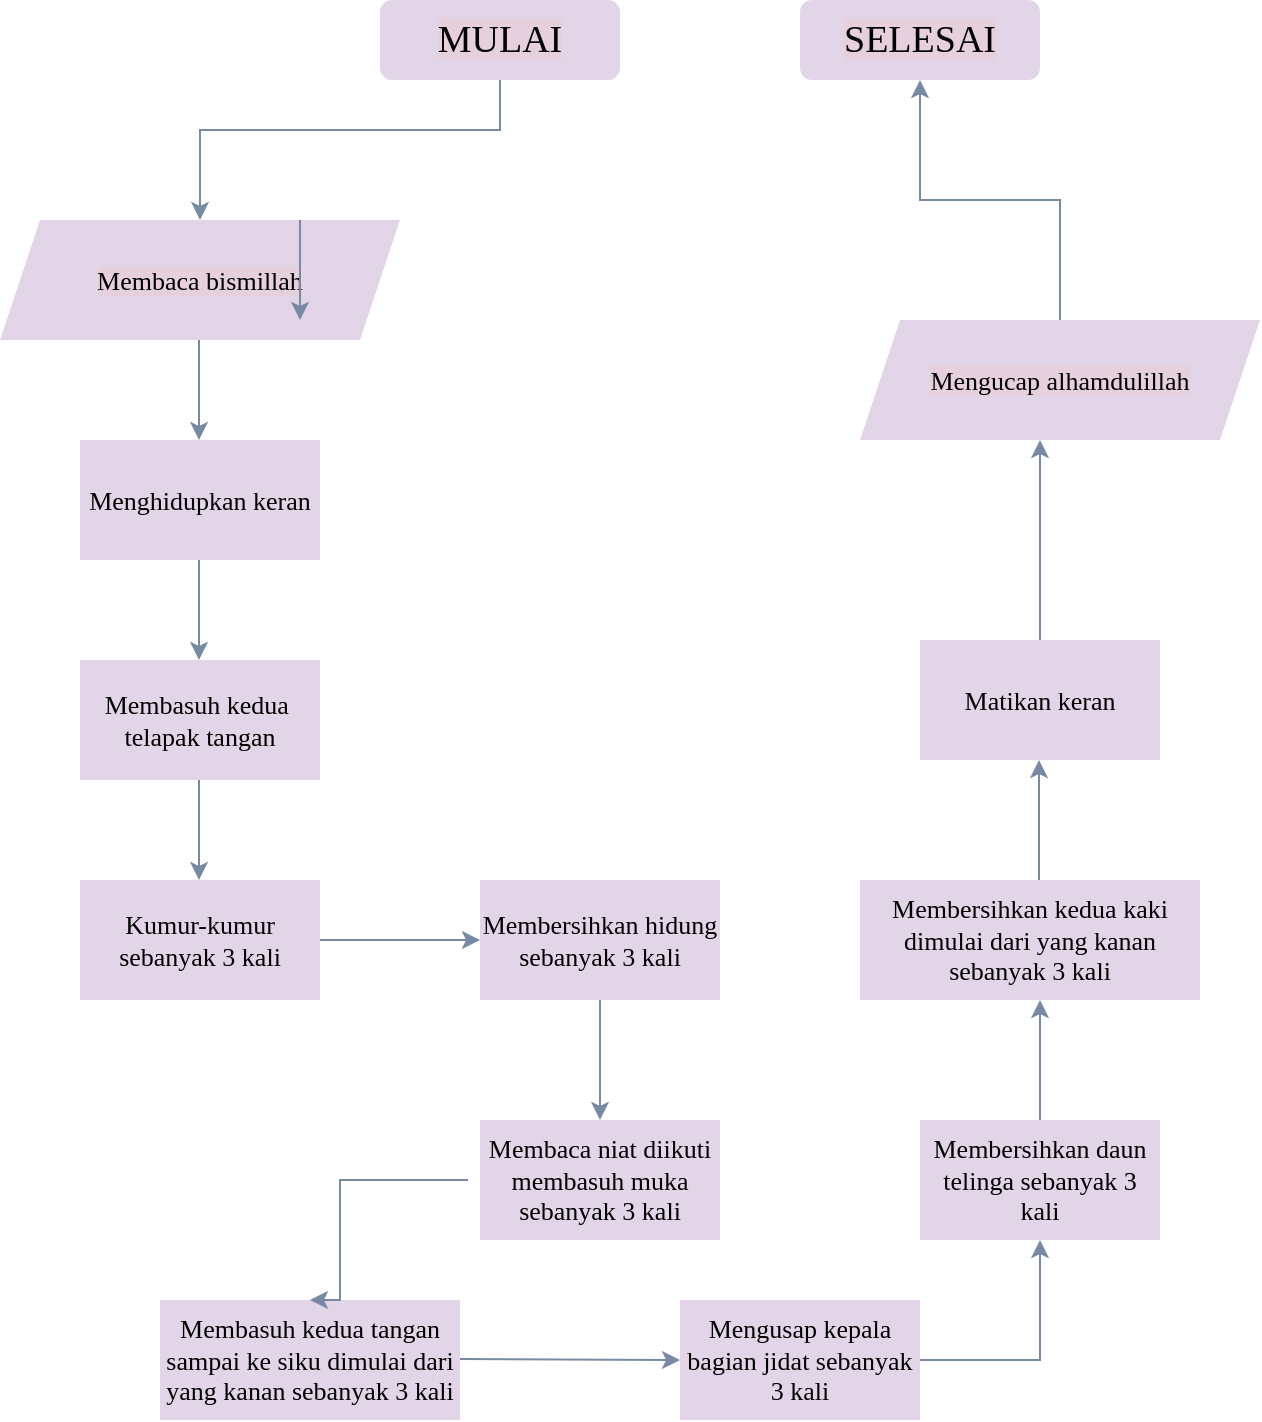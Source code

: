<mxfile version="13.6.5" type="github">
  <diagram id="C5RBs43oDa-KdzZeNtuy" name="Page-1">
    <mxGraphModel dx="1149" dy="661" grid="1" gridSize="10" guides="1" tooltips="1" connect="1" arrows="1" fold="1" page="1" pageScale="1" pageWidth="827" pageHeight="1169" math="0" shadow="0">
      <root>
        <mxCell id="WIyWlLk6GJQsqaUBKTNV-0" />
        <mxCell id="WIyWlLk6GJQsqaUBKTNV-1" parent="WIyWlLk6GJQsqaUBKTNV-0" />
        <mxCell id="WIyWlLk6GJQsqaUBKTNV-3" value="&lt;font face=&quot;Comic Sans MS&quot; style=&quot;font-size: 19px ; background-color: rgb(230 , 208 , 222)&quot;&gt;MULAI&lt;/font&gt;" style="rounded=1;whiteSpace=wrap;html=1;fontSize=12;glass=0;strokeWidth=1;shadow=0;fillColor=#e1d5e7;strokeColor=none;" parent="WIyWlLk6GJQsqaUBKTNV-1" vertex="1">
          <mxGeometry x="310" y="60" width="120" height="40" as="geometry" />
        </mxCell>
        <mxCell id="wIao_gP6j7fF57WBtlCq-1" value="&lt;font face=&quot;Comic Sans MS&quot; style=&quot;background-color: rgb(230 , 208 , 222) ; font-size: 13px&quot;&gt;Membaca bismillah&lt;/font&gt;" style="shape=parallelogram;perimeter=parallelogramPerimeter;whiteSpace=wrap;html=1;fixedSize=1;fillColor=#e1d5e7;strokeColor=none;" vertex="1" parent="WIyWlLk6GJQsqaUBKTNV-1">
          <mxGeometry x="120" y="170" width="200" height="60" as="geometry" />
        </mxCell>
        <mxCell id="wIao_gP6j7fF57WBtlCq-7" style="edgeStyle=orthogonalEdgeStyle;rounded=0;orthogonalLoop=1;jettySize=auto;html=1;strokeColor=#788AA3;fillColor=#B2C9AB;fontColor=#46495D;exitX=0.5;exitY=1;exitDx=0;exitDy=0;" edge="1" parent="WIyWlLk6GJQsqaUBKTNV-1" source="WIyWlLk6GJQsqaUBKTNV-3">
          <mxGeometry relative="1" as="geometry">
            <mxPoint x="220" y="170" as="targetPoint" />
            <mxPoint x="220" y="150" as="sourcePoint" />
            <Array as="points">
              <mxPoint x="220" y="125" />
            </Array>
          </mxGeometry>
        </mxCell>
        <mxCell id="wIao_gP6j7fF57WBtlCq-44" style="edgeStyle=orthogonalEdgeStyle;rounded=0;orthogonalLoop=1;jettySize=auto;html=1;entryX=0.45;entryY=1;entryDx=0;entryDy=0;entryPerimeter=0;strokeColor=#788AA3;fillColor=#B2C9AB;fontColor=#46495D;" edge="1" parent="WIyWlLk6GJQsqaUBKTNV-1" source="wIao_gP6j7fF57WBtlCq-8" target="wIao_gP6j7fF57WBtlCq-41">
          <mxGeometry relative="1" as="geometry" />
        </mxCell>
        <mxCell id="wIao_gP6j7fF57WBtlCq-8" value="&lt;font face=&quot;Comic Sans MS&quot; style=&quot;font-size: 13px&quot;&gt;Matikan keran&lt;/font&gt;" style="rounded=0;whiteSpace=wrap;html=1;fillColor=#e1d5e7;strokeColor=none;" vertex="1" parent="WIyWlLk6GJQsqaUBKTNV-1">
          <mxGeometry x="580" y="380" width="120" height="60" as="geometry" />
        </mxCell>
        <mxCell id="wIao_gP6j7fF57WBtlCq-9" value="&lt;font face=&quot;Comic Sans MS&quot; style=&quot;font-size: 13px&quot;&gt;Membersihkan kedua kaki dimulai dari yang kanan sebanyak 3 kali&lt;/font&gt;" style="rounded=0;whiteSpace=wrap;html=1;fillColor=#e1d5e7;strokeColor=none;" vertex="1" parent="WIyWlLk6GJQsqaUBKTNV-1">
          <mxGeometry x="550" y="500" width="170" height="60" as="geometry" />
        </mxCell>
        <mxCell id="wIao_gP6j7fF57WBtlCq-10" value="&lt;font face=&quot;Comic Sans MS&quot; style=&quot;font-size: 13px&quot;&gt;Membersihkan daun telinga sebanyak 3 kali&lt;/font&gt;" style="rounded=0;whiteSpace=wrap;html=1;fillColor=#e1d5e7;strokeColor=none;" vertex="1" parent="WIyWlLk6GJQsqaUBKTNV-1">
          <mxGeometry x="580" y="620" width="120" height="60" as="geometry" />
        </mxCell>
        <mxCell id="wIao_gP6j7fF57WBtlCq-11" value="&lt;font face=&quot;Comic Sans MS&quot; style=&quot;font-size: 13px&quot;&gt;Mengusap kepala bagian jidat sebanyak 3 kali&lt;/font&gt;" style="rounded=0;whiteSpace=wrap;html=1;fillColor=#e1d5e7;strokeColor=none;" vertex="1" parent="WIyWlLk6GJQsqaUBKTNV-1">
          <mxGeometry x="460" y="710" width="120" height="60" as="geometry" />
        </mxCell>
        <mxCell id="wIao_gP6j7fF57WBtlCq-12" value="&lt;font style=&quot;font-size: 13px&quot; face=&quot;Comic Sans MS&quot;&gt;Membasuh kedua tangan sampai ke siku dimulai dari yang kanan sebanyak 3 kali&lt;/font&gt;" style="rounded=0;whiteSpace=wrap;html=1;fillColor=#e1d5e7;strokeColor=none;" vertex="1" parent="WIyWlLk6GJQsqaUBKTNV-1">
          <mxGeometry x="200" y="710" width="150" height="60" as="geometry" />
        </mxCell>
        <mxCell id="wIao_gP6j7fF57WBtlCq-13" value="&lt;font face=&quot;Comic Sans MS&quot; style=&quot;font-size: 13px&quot;&gt;Membaca niat diikuti membasuh muka sebanyak 3 kali&lt;/font&gt;" style="rounded=0;whiteSpace=wrap;html=1;fillColor=#e1d5e7;strokeColor=none;" vertex="1" parent="WIyWlLk6GJQsqaUBKTNV-1">
          <mxGeometry x="360" y="620" width="120" height="60" as="geometry" />
        </mxCell>
        <mxCell id="wIao_gP6j7fF57WBtlCq-37" style="edgeStyle=orthogonalEdgeStyle;rounded=0;orthogonalLoop=1;jettySize=auto;html=1;entryX=0.5;entryY=0;entryDx=0;entryDy=0;strokeColor=#788AA3;fillColor=#B2C9AB;fontColor=#46495D;" edge="1" parent="WIyWlLk6GJQsqaUBKTNV-1" source="wIao_gP6j7fF57WBtlCq-14" target="wIao_gP6j7fF57WBtlCq-13">
          <mxGeometry relative="1" as="geometry" />
        </mxCell>
        <mxCell id="wIao_gP6j7fF57WBtlCq-14" value="&lt;font style=&quot;font-size: 13px&quot; face=&quot;Comic Sans MS&quot;&gt;Membersihkan hidung sebanyak 3 kali&lt;/font&gt;" style="rounded=0;whiteSpace=wrap;html=1;fillColor=#e1d5e7;strokeColor=none;" vertex="1" parent="WIyWlLk6GJQsqaUBKTNV-1">
          <mxGeometry x="360" y="500" width="120" height="60" as="geometry" />
        </mxCell>
        <mxCell id="wIao_gP6j7fF57WBtlCq-36" style="edgeStyle=orthogonalEdgeStyle;rounded=0;orthogonalLoop=1;jettySize=auto;html=1;entryX=0;entryY=0.5;entryDx=0;entryDy=0;strokeColor=#788AA3;fillColor=#B2C9AB;fontColor=#46495D;" edge="1" parent="WIyWlLk6GJQsqaUBKTNV-1" source="wIao_gP6j7fF57WBtlCq-15" target="wIao_gP6j7fF57WBtlCq-14">
          <mxGeometry relative="1" as="geometry" />
        </mxCell>
        <mxCell id="wIao_gP6j7fF57WBtlCq-15" value="&lt;font face=&quot;Comic Sans MS&quot; style=&quot;font-size: 13px&quot;&gt;Kumur-kumur sebanyak 3 kali&lt;/font&gt;" style="rounded=0;whiteSpace=wrap;html=1;fillColor=#e1d5e7;strokeColor=none;" vertex="1" parent="WIyWlLk6GJQsqaUBKTNV-1">
          <mxGeometry x="160" y="500" width="120" height="60" as="geometry" />
        </mxCell>
        <mxCell id="wIao_gP6j7fF57WBtlCq-16" value="&lt;font face=&quot;Comic Sans MS&quot; style=&quot;font-size: 13px&quot;&gt;Membasuh kedua&amp;nbsp;&lt;br&gt;telapak tangan&lt;/font&gt;" style="rounded=0;whiteSpace=wrap;html=1;fillColor=#e1d5e7;strokeColor=none;" vertex="1" parent="WIyWlLk6GJQsqaUBKTNV-1">
          <mxGeometry x="160" y="390" width="120" height="60" as="geometry" />
        </mxCell>
        <mxCell id="wIao_gP6j7fF57WBtlCq-17" value="&lt;font face=&quot;Comic Sans MS&quot; style=&quot;font-size: 13px&quot;&gt;Menghidupkan keran&lt;/font&gt;" style="rounded=0;whiteSpace=wrap;html=1;fillColor=#e1d5e7;strokeColor=none;" vertex="1" parent="WIyWlLk6GJQsqaUBKTNV-1">
          <mxGeometry x="160" y="280" width="120" height="60" as="geometry" />
        </mxCell>
        <mxCell id="wIao_gP6j7fF57WBtlCq-21" style="edgeStyle=orthogonalEdgeStyle;rounded=0;orthogonalLoop=1;jettySize=auto;html=1;strokeColor=#788AA3;fillColor=#B2C9AB;fontColor=#46495D;exitX=0.5;exitY=1;exitDx=0;exitDy=0;" edge="1" parent="WIyWlLk6GJQsqaUBKTNV-1">
          <mxGeometry relative="1" as="geometry">
            <mxPoint x="219.5" y="390" as="targetPoint" />
            <mxPoint x="219.5" y="340" as="sourcePoint" />
            <Array as="points">
              <mxPoint x="220" y="360" />
              <mxPoint x="220" y="360" />
            </Array>
          </mxGeometry>
        </mxCell>
        <mxCell id="wIao_gP6j7fF57WBtlCq-22" style="edgeStyle=orthogonalEdgeStyle;rounded=0;orthogonalLoop=1;jettySize=auto;html=1;strokeColor=#788AA3;fillColor=#B2C9AB;fontColor=#46495D;entryX=0;entryY=0.5;entryDx=0;entryDy=0;" edge="1" parent="WIyWlLk6GJQsqaUBKTNV-1" target="wIao_gP6j7fF57WBtlCq-11">
          <mxGeometry relative="1" as="geometry">
            <mxPoint x="440" y="739.5" as="targetPoint" />
            <mxPoint x="350" y="739.5" as="sourcePoint" />
            <Array as="points" />
          </mxGeometry>
        </mxCell>
        <mxCell id="wIao_gP6j7fF57WBtlCq-24" style="edgeStyle=orthogonalEdgeStyle;rounded=0;orthogonalLoop=1;jettySize=auto;html=1;strokeColor=#788AA3;fillColor=#B2C9AB;fontColor=#46495D;entryX=0.5;entryY=0;entryDx=0;entryDy=0;" edge="1" parent="WIyWlLk6GJQsqaUBKTNV-1" target="wIao_gP6j7fF57WBtlCq-12">
          <mxGeometry relative="1" as="geometry">
            <mxPoint x="284" y="700" as="targetPoint" />
            <mxPoint x="354" y="650" as="sourcePoint" />
            <Array as="points">
              <mxPoint x="290" y="650" />
            </Array>
          </mxGeometry>
        </mxCell>
        <mxCell id="wIao_gP6j7fF57WBtlCq-25" style="edgeStyle=orthogonalEdgeStyle;rounded=0;orthogonalLoop=1;jettySize=auto;html=1;strokeColor=#788AA3;fillColor=#B2C9AB;fontColor=#46495D;exitX=0.5;exitY=1;exitDx=0;exitDy=0;" edge="1" parent="WIyWlLk6GJQsqaUBKTNV-1">
          <mxGeometry relative="1" as="geometry">
            <mxPoint x="270" y="220" as="targetPoint" />
            <mxPoint x="270" y="170" as="sourcePoint" />
            <Array as="points">
              <mxPoint x="270" y="175" />
            </Array>
          </mxGeometry>
        </mxCell>
        <mxCell id="wIao_gP6j7fF57WBtlCq-27" style="edgeStyle=orthogonalEdgeStyle;rounded=0;orthogonalLoop=1;jettySize=auto;html=1;strokeColor=#788AA3;fillColor=#B2C9AB;fontColor=#46495D;exitX=0.5;exitY=1;exitDx=0;exitDy=0;" edge="1" parent="WIyWlLk6GJQsqaUBKTNV-1">
          <mxGeometry relative="1" as="geometry">
            <mxPoint x="219.5" y="280" as="targetPoint" />
            <mxPoint x="219.5" y="230" as="sourcePoint" />
            <Array as="points">
              <mxPoint x="219.5" y="235" />
            </Array>
          </mxGeometry>
        </mxCell>
        <mxCell id="wIao_gP6j7fF57WBtlCq-28" style="edgeStyle=orthogonalEdgeStyle;rounded=0;orthogonalLoop=1;jettySize=auto;html=1;strokeColor=#788AA3;fillColor=#B2C9AB;fontColor=#46495D;exitX=0.5;exitY=1;exitDx=0;exitDy=0;" edge="1" parent="WIyWlLk6GJQsqaUBKTNV-1">
          <mxGeometry relative="1" as="geometry">
            <mxPoint x="219.5" y="500" as="targetPoint" />
            <mxPoint x="219.5" y="450" as="sourcePoint" />
            <Array as="points">
              <mxPoint x="219.5" y="480" />
              <mxPoint x="219.5" y="480" />
            </Array>
          </mxGeometry>
        </mxCell>
        <mxCell id="wIao_gP6j7fF57WBtlCq-30" style="edgeStyle=orthogonalEdgeStyle;rounded=0;orthogonalLoop=1;jettySize=auto;html=1;strokeColor=#788AA3;fillColor=#B2C9AB;fontColor=#46495D;" edge="1" parent="WIyWlLk6GJQsqaUBKTNV-1">
          <mxGeometry relative="1" as="geometry">
            <mxPoint x="640" y="680" as="targetPoint" />
            <mxPoint x="580" y="740" as="sourcePoint" />
            <Array as="points">
              <mxPoint x="580" y="740" />
              <mxPoint x="640" y="740" />
            </Array>
          </mxGeometry>
        </mxCell>
        <mxCell id="wIao_gP6j7fF57WBtlCq-33" style="edgeStyle=orthogonalEdgeStyle;rounded=0;orthogonalLoop=1;jettySize=auto;html=1;strokeColor=#788AA3;fillColor=#B2C9AB;fontColor=#46495D;exitX=0.5;exitY=0;exitDx=0;exitDy=0;" edge="1" parent="WIyWlLk6GJQsqaUBKTNV-1" source="wIao_gP6j7fF57WBtlCq-10">
          <mxGeometry relative="1" as="geometry">
            <mxPoint x="640" y="560" as="targetPoint" />
            <mxPoint x="639.5" y="550" as="sourcePoint" />
            <Array as="points" />
          </mxGeometry>
        </mxCell>
        <mxCell id="wIao_gP6j7fF57WBtlCq-40" style="edgeStyle=orthogonalEdgeStyle;rounded=0;orthogonalLoop=1;jettySize=auto;html=1;strokeColor=#788AA3;fillColor=#B2C9AB;fontColor=#46495D;exitX=0.5;exitY=0;exitDx=0;exitDy=0;" edge="1" parent="WIyWlLk6GJQsqaUBKTNV-1">
          <mxGeometry relative="1" as="geometry">
            <mxPoint x="639.5" y="440" as="targetPoint" />
            <mxPoint x="639.5" y="500" as="sourcePoint" />
            <Array as="points" />
          </mxGeometry>
        </mxCell>
        <mxCell id="wIao_gP6j7fF57WBtlCq-45" style="edgeStyle=orthogonalEdgeStyle;rounded=0;orthogonalLoop=1;jettySize=auto;html=1;strokeColor=#788AA3;fillColor=#B2C9AB;fontColor=#46495D;" edge="1" parent="WIyWlLk6GJQsqaUBKTNV-1" source="wIao_gP6j7fF57WBtlCq-41" target="wIao_gP6j7fF57WBtlCq-42">
          <mxGeometry relative="1" as="geometry">
            <mxPoint x="590" y="110" as="targetPoint" />
          </mxGeometry>
        </mxCell>
        <mxCell id="wIao_gP6j7fF57WBtlCq-41" value="&lt;font face=&quot;Comic Sans MS&quot; size=&quot;1&quot;&gt;&lt;span style=&quot;background-color: rgb(230 , 208 , 222) ; font-size: 13px&quot;&gt;Mengucap alhamdulillah&lt;/span&gt;&lt;/font&gt;" style="shape=parallelogram;perimeter=parallelogramPerimeter;whiteSpace=wrap;html=1;fixedSize=1;fillColor=#e1d5e7;strokeColor=none;" vertex="1" parent="WIyWlLk6GJQsqaUBKTNV-1">
          <mxGeometry x="550" y="220" width="200" height="60" as="geometry" />
        </mxCell>
        <mxCell id="wIao_gP6j7fF57WBtlCq-42" value="&lt;font face=&quot;Comic Sans MS&quot;&gt;&lt;span style=&quot;font-size: 19px ; background-color: rgb(230 , 208 , 222)&quot;&gt;SELESAI&lt;/span&gt;&lt;/font&gt;" style="rounded=1;whiteSpace=wrap;html=1;fontSize=12;glass=0;strokeWidth=1;shadow=0;fillColor=#e1d5e7;strokeColor=none;" vertex="1" parent="WIyWlLk6GJQsqaUBKTNV-1">
          <mxGeometry x="520" y="60" width="120" height="40" as="geometry" />
        </mxCell>
      </root>
    </mxGraphModel>
  </diagram>
</mxfile>
